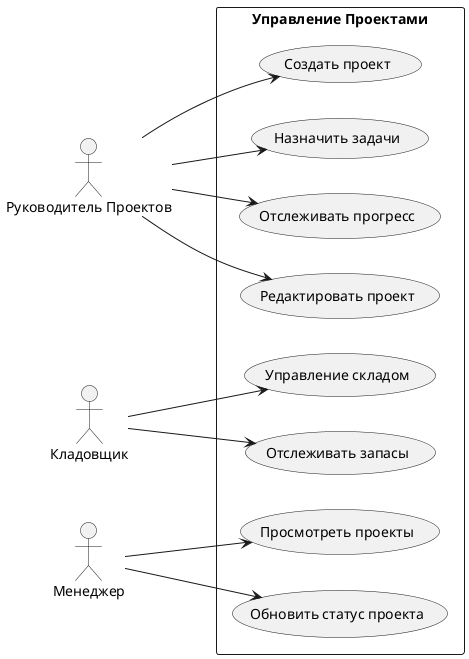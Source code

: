 @startuml useVariant1
left to right direction
actor "Руководитель Проектов" as RP
actor "Кладовщик" as K
actor "Менеджер" as M

rectangle "Управление Проектами" {
  RP --> (Создать проект)
  RP --> (Назначить задачи)
  RP --> (Отслеживать прогресс)
  RP --> (Редактировать проект)
  
  K --> (Управление складом)
  K --> (Отслеживать запасы)
  
  M --> (Просмотреть проекты)
  M --> (Обновить статус проекта)
}

@enduml
